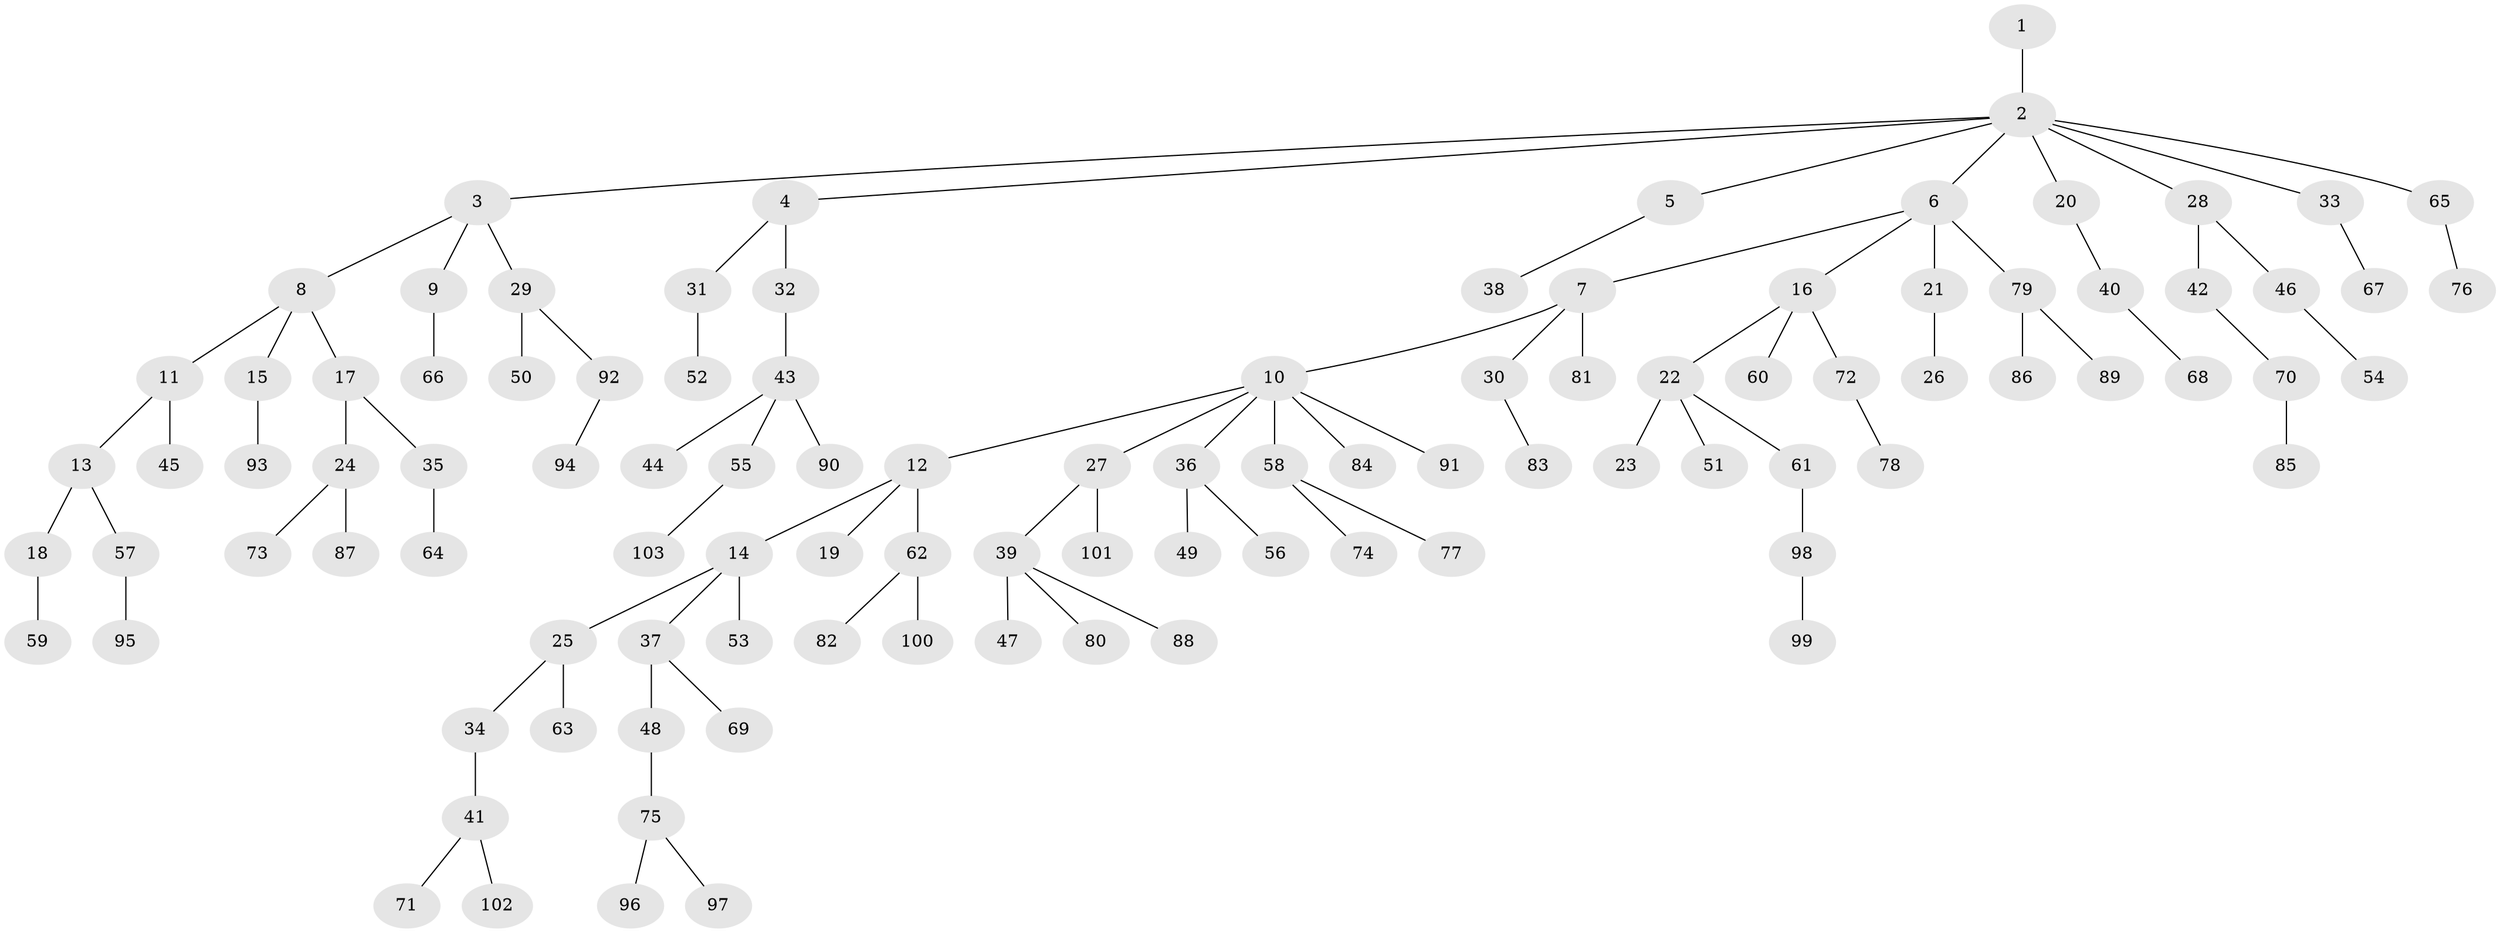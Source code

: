// coarse degree distribution, {1: 0.6557377049180327, 2: 0.26229508196721313, 4: 0.01639344262295082, 18: 0.01639344262295082, 8: 0.03278688524590164, 10: 0.01639344262295082}
// Generated by graph-tools (version 1.1) at 2025/55/03/04/25 21:55:53]
// undirected, 103 vertices, 102 edges
graph export_dot {
graph [start="1"]
  node [color=gray90,style=filled];
  1;
  2;
  3;
  4;
  5;
  6;
  7;
  8;
  9;
  10;
  11;
  12;
  13;
  14;
  15;
  16;
  17;
  18;
  19;
  20;
  21;
  22;
  23;
  24;
  25;
  26;
  27;
  28;
  29;
  30;
  31;
  32;
  33;
  34;
  35;
  36;
  37;
  38;
  39;
  40;
  41;
  42;
  43;
  44;
  45;
  46;
  47;
  48;
  49;
  50;
  51;
  52;
  53;
  54;
  55;
  56;
  57;
  58;
  59;
  60;
  61;
  62;
  63;
  64;
  65;
  66;
  67;
  68;
  69;
  70;
  71;
  72;
  73;
  74;
  75;
  76;
  77;
  78;
  79;
  80;
  81;
  82;
  83;
  84;
  85;
  86;
  87;
  88;
  89;
  90;
  91;
  92;
  93;
  94;
  95;
  96;
  97;
  98;
  99;
  100;
  101;
  102;
  103;
  1 -- 2;
  2 -- 3;
  2 -- 4;
  2 -- 5;
  2 -- 6;
  2 -- 20;
  2 -- 28;
  2 -- 33;
  2 -- 65;
  3 -- 8;
  3 -- 9;
  3 -- 29;
  4 -- 31;
  4 -- 32;
  5 -- 38;
  6 -- 7;
  6 -- 16;
  6 -- 21;
  6 -- 79;
  7 -- 10;
  7 -- 30;
  7 -- 81;
  8 -- 11;
  8 -- 15;
  8 -- 17;
  9 -- 66;
  10 -- 12;
  10 -- 27;
  10 -- 36;
  10 -- 58;
  10 -- 84;
  10 -- 91;
  11 -- 13;
  11 -- 45;
  12 -- 14;
  12 -- 19;
  12 -- 62;
  13 -- 18;
  13 -- 57;
  14 -- 25;
  14 -- 37;
  14 -- 53;
  15 -- 93;
  16 -- 22;
  16 -- 60;
  16 -- 72;
  17 -- 24;
  17 -- 35;
  18 -- 59;
  20 -- 40;
  21 -- 26;
  22 -- 23;
  22 -- 51;
  22 -- 61;
  24 -- 73;
  24 -- 87;
  25 -- 34;
  25 -- 63;
  27 -- 39;
  27 -- 101;
  28 -- 42;
  28 -- 46;
  29 -- 50;
  29 -- 92;
  30 -- 83;
  31 -- 52;
  32 -- 43;
  33 -- 67;
  34 -- 41;
  35 -- 64;
  36 -- 49;
  36 -- 56;
  37 -- 48;
  37 -- 69;
  39 -- 47;
  39 -- 80;
  39 -- 88;
  40 -- 68;
  41 -- 71;
  41 -- 102;
  42 -- 70;
  43 -- 44;
  43 -- 55;
  43 -- 90;
  46 -- 54;
  48 -- 75;
  55 -- 103;
  57 -- 95;
  58 -- 74;
  58 -- 77;
  61 -- 98;
  62 -- 82;
  62 -- 100;
  65 -- 76;
  70 -- 85;
  72 -- 78;
  75 -- 96;
  75 -- 97;
  79 -- 86;
  79 -- 89;
  92 -- 94;
  98 -- 99;
}
